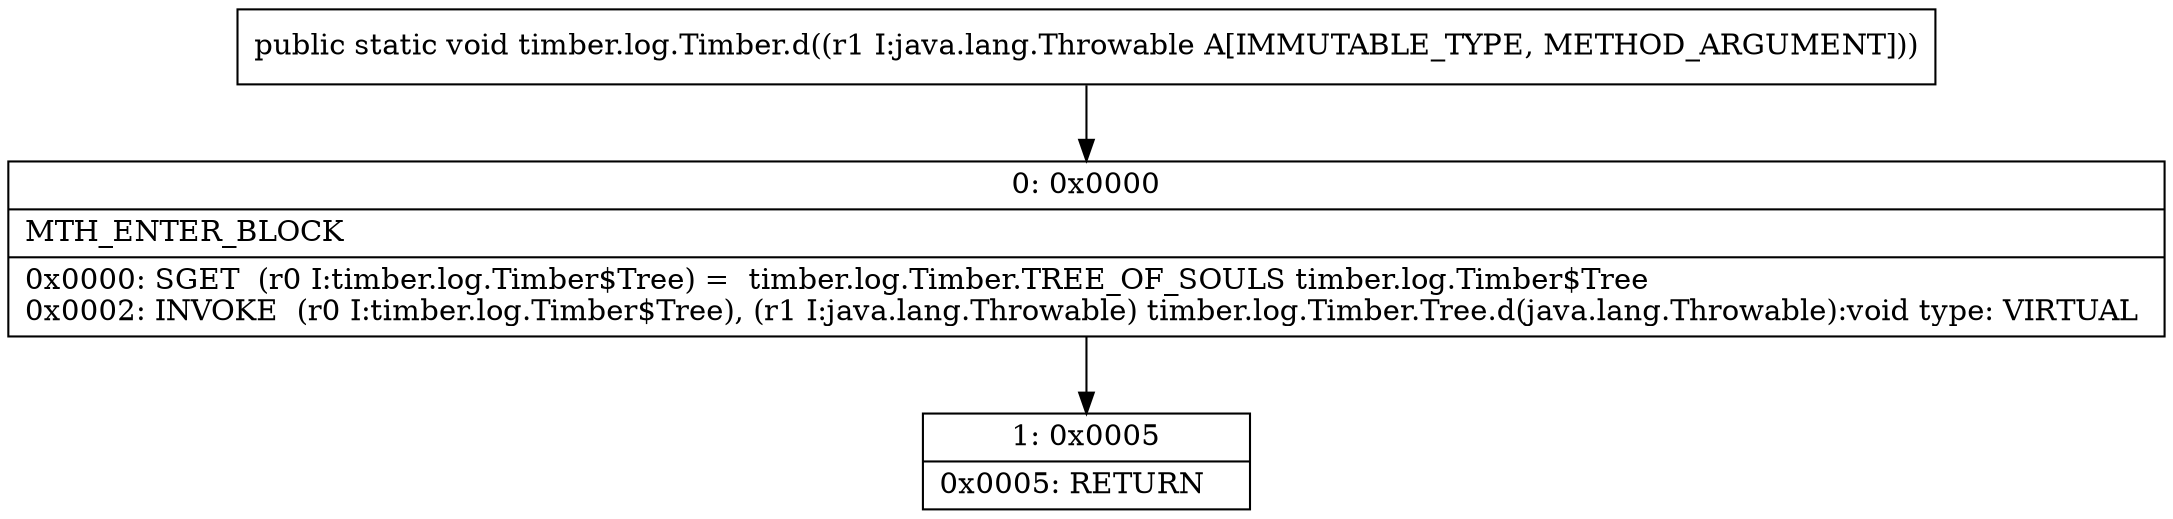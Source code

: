 digraph "CFG fortimber.log.Timber.d(Ljava\/lang\/Throwable;)V" {
Node_0 [shape=record,label="{0\:\ 0x0000|MTH_ENTER_BLOCK\l|0x0000: SGET  (r0 I:timber.log.Timber$Tree) =  timber.log.Timber.TREE_OF_SOULS timber.log.Timber$Tree \l0x0002: INVOKE  (r0 I:timber.log.Timber$Tree), (r1 I:java.lang.Throwable) timber.log.Timber.Tree.d(java.lang.Throwable):void type: VIRTUAL \l}"];
Node_1 [shape=record,label="{1\:\ 0x0005|0x0005: RETURN   \l}"];
MethodNode[shape=record,label="{public static void timber.log.Timber.d((r1 I:java.lang.Throwable A[IMMUTABLE_TYPE, METHOD_ARGUMENT])) }"];
MethodNode -> Node_0;
Node_0 -> Node_1;
}


